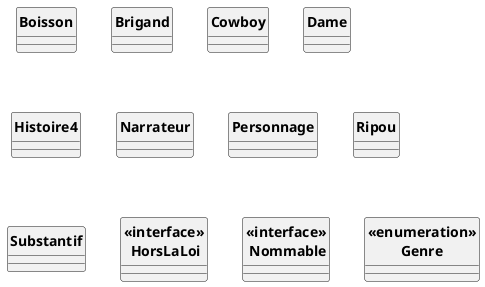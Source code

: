 @startuml

skinparam style strictuml
skinparam classAttributeIconSize 0
skinparam classFontStyle Bold

class Boisson
class Brigand
class Cowboy
class Dame
class Histoire4
class Narrateur
class Personnage
class Ripou
class Substantif
class "<<interface>>\n HorsLaLoi"
class "<<interface>>\n Nommable"
class "<<enumeration>>\nGenre"


@enduml